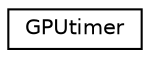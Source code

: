 digraph "Graphical Class Hierarchy"
{
  edge [fontname="Helvetica",fontsize="10",labelfontname="Helvetica",labelfontsize="10"];
  node [fontname="Helvetica",fontsize="10",shape=record];
  rankdir="LR";
  Node1 [label="GPUtimer",height=0.2,width=0.4,color="black", fillcolor="white", style="filled",URL="$struct_g_p_utimer.html"];
}
